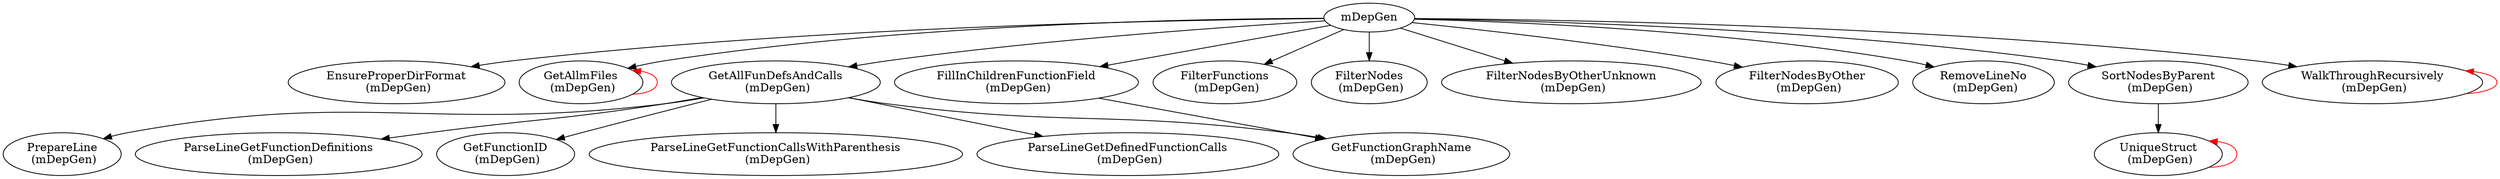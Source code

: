 /* Generated by mDepGen */
digraph dep {
node [shape = oval];
"mDepGen" -> "EnsureProperDirFormat\n (mDepGen)" ;
"mDepGen" -> "GetAllmFiles\n (mDepGen)" ;
"GetAllmFiles\n (mDepGen)" -> "GetAllmFiles\n (mDepGen)"  [color=red dir=back];
"mDepGen" -> "GetAllFunDefsAndCalls\n (mDepGen)" ;
"GetAllFunDefsAndCalls\n (mDepGen)" -> "PrepareLine\n (mDepGen)" ;
"GetAllFunDefsAndCalls\n (mDepGen)" -> "ParseLineGetFunctionDefinitions\n (mDepGen)" ;
"GetAllFunDefsAndCalls\n (mDepGen)" -> "GetFunctionID\n (mDepGen)" ;
"GetAllFunDefsAndCalls\n (mDepGen)" -> "GetFunctionGraphName\n (mDepGen)" ;
"GetAllFunDefsAndCalls\n (mDepGen)" -> "ParseLineGetFunctionCallsWithParenthesis\n (mDepGen)" ;
"GetAllFunDefsAndCalls\n (mDepGen)" -> "ParseLineGetDefinedFunctionCalls\n (mDepGen)" ;
"mDepGen" -> "FillInChildrenFunctionField\n (mDepGen)" ;
"FillInChildrenFunctionField\n (mDepGen)" -> "GetFunctionGraphName\n (mDepGen)" ;
"mDepGen" -> "FilterFunctions\n (mDepGen)" ;
"mDepGen" -> "FilterNodes\n (mDepGen)" ;
"mDepGen" -> "FilterNodesByOtherUnknown\n (mDepGen)" ;
"mDepGen" -> "FilterNodesByOther\n (mDepGen)" ;
"mDepGen" -> "RemoveLineNo\n (mDepGen)" ;
"mDepGen" -> "SortNodesByParent\n (mDepGen)" ;
"SortNodesByParent\n (mDepGen)" -> "UniqueStruct\n (mDepGen)" ;
"UniqueStruct\n (mDepGen)" -> "UniqueStruct\n (mDepGen)"  [color=red dir=back];
"mDepGen" -> "WalkThroughRecursively\n (mDepGen)" ;
"WalkThroughRecursively\n (mDepGen)" -> "WalkThroughRecursively\n (mDepGen)"  [color=red dir=back];
}